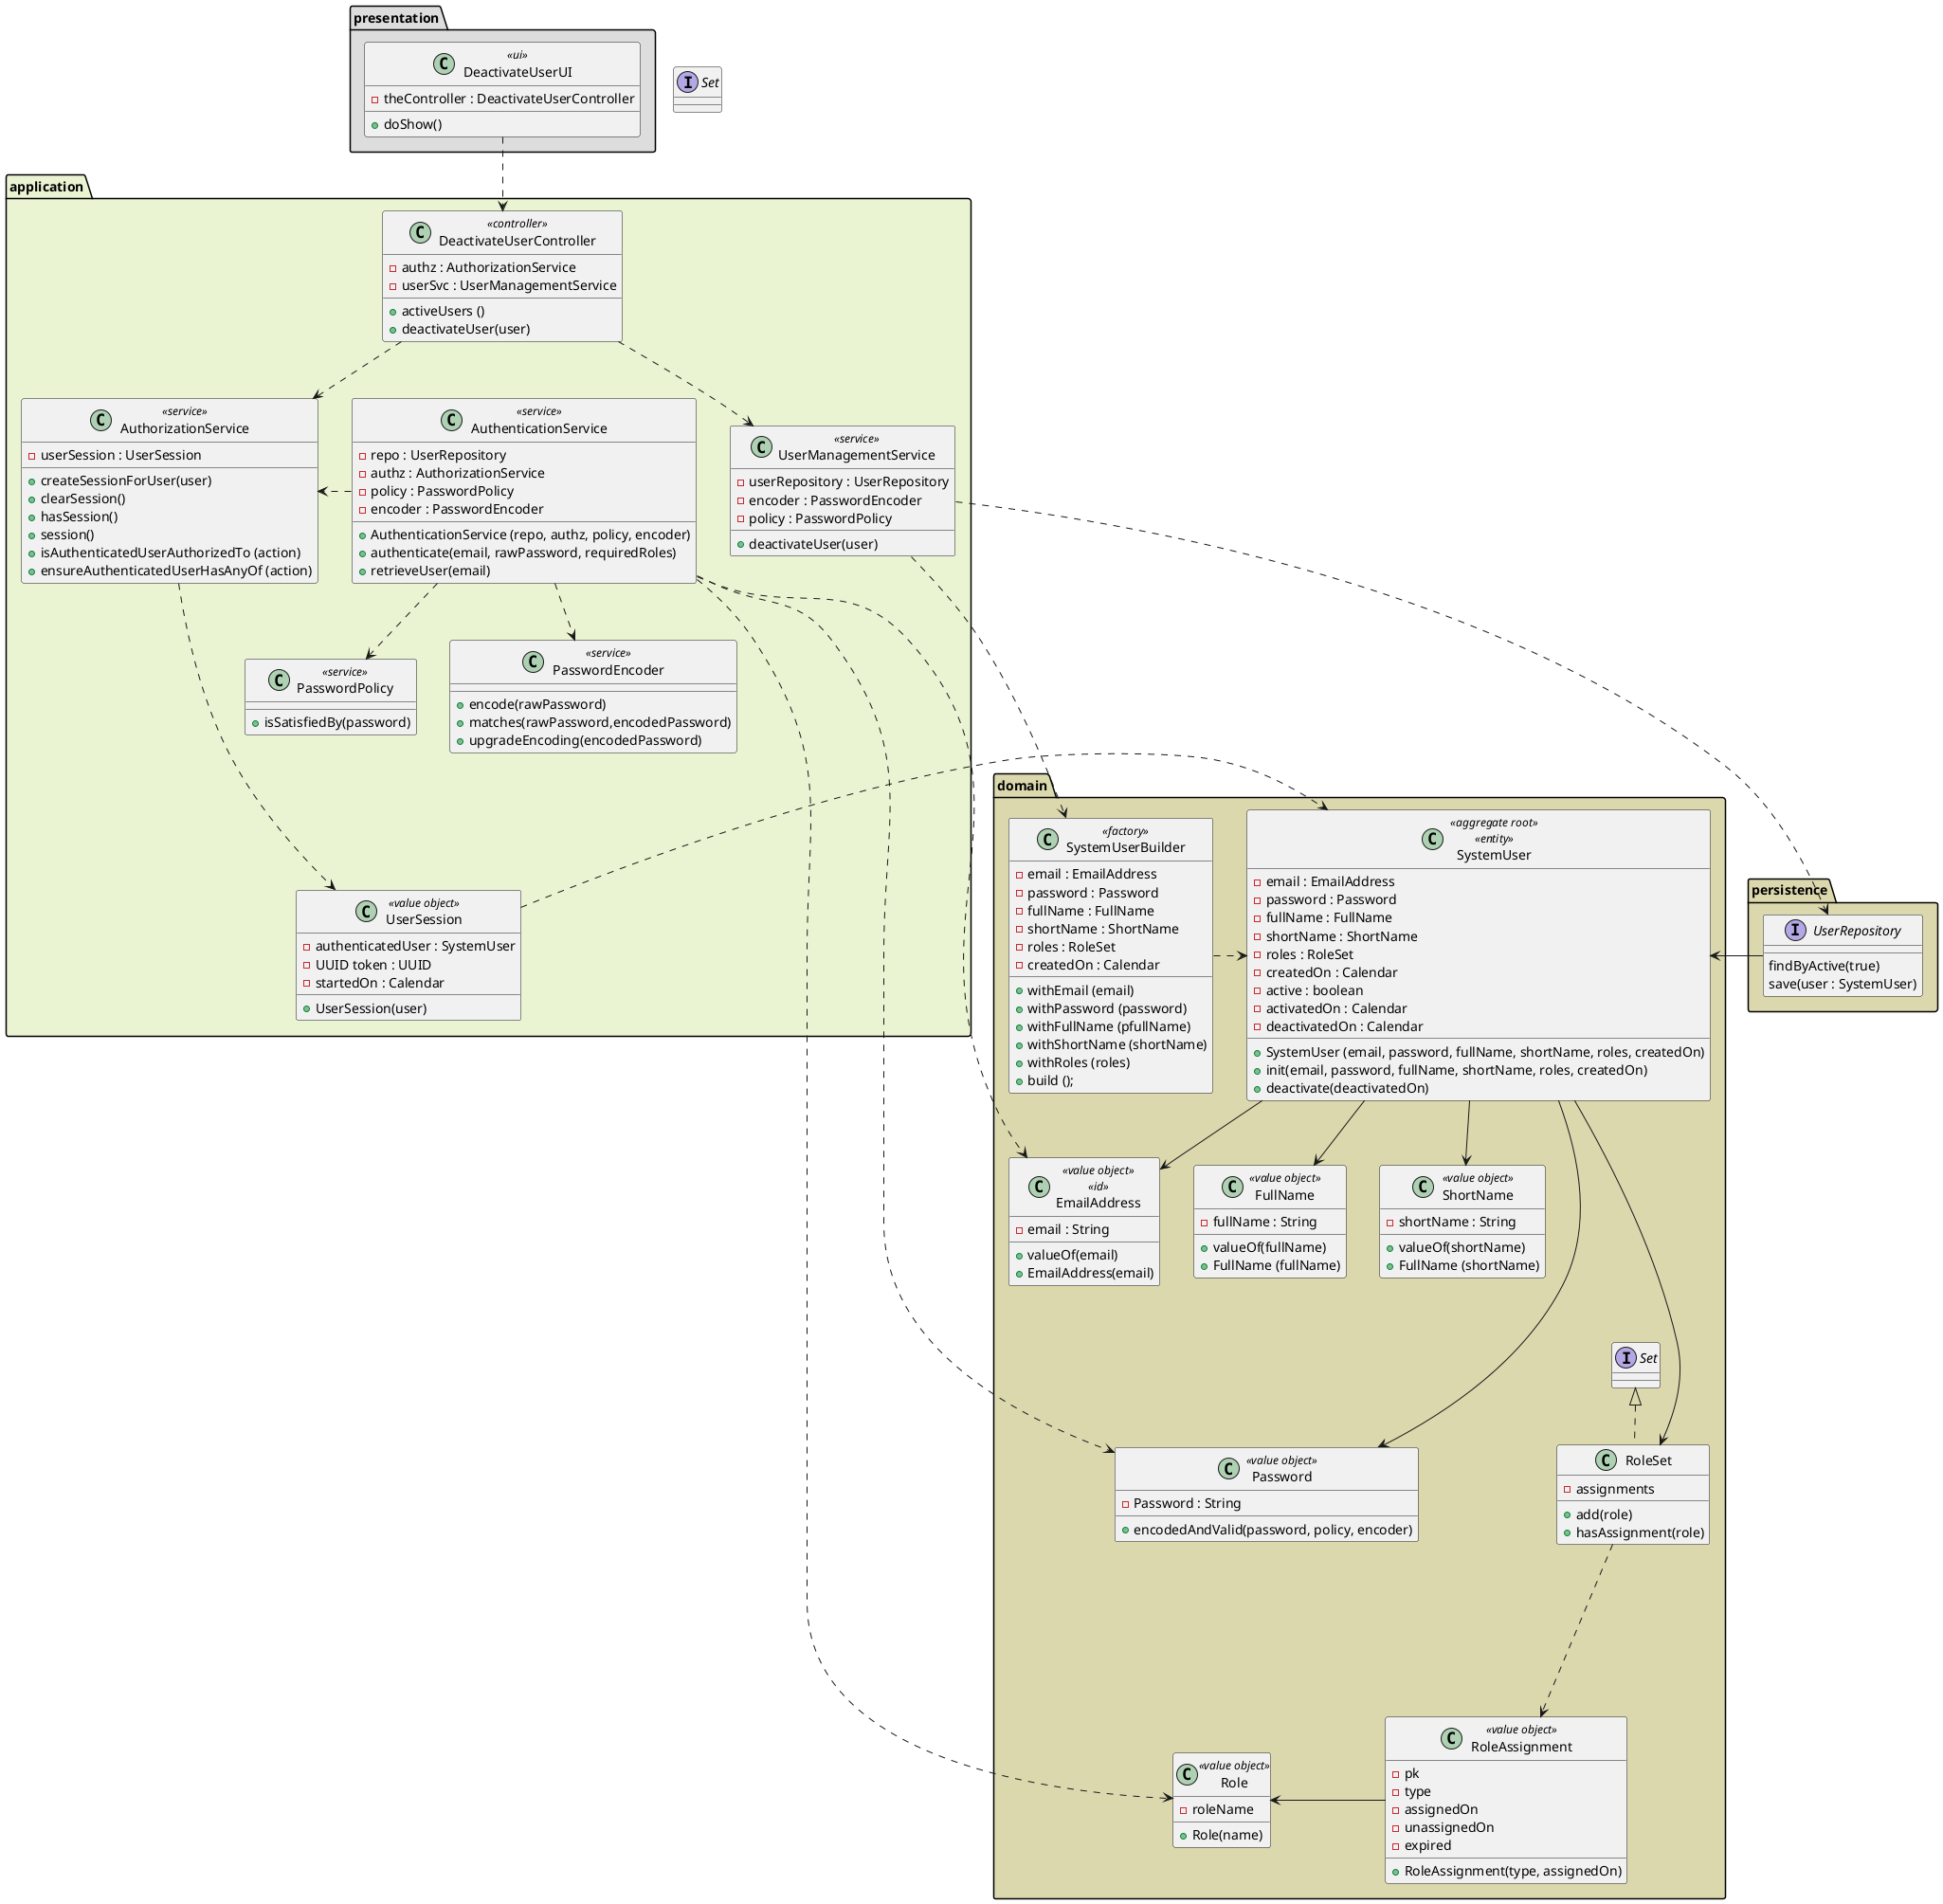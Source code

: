 @startuml
'https://plantuml.com/class-diagram

package "presentation" #DDDDDD{
    class DeactivateUserUI <<ui>>{
    - theController : DeactivateUserController
    + doShow()
    }
}



package "domain" #dbd8ae{


        class Role <<value object>>{
        -roleName
        +Role(name)
        }

        class RoleAssignment <<value object>>{
               -pk
               -type
               - assignedOn
               - unassignedOn
               - expired
               +RoleAssignment(type, assignedOn)
        }

        class RoleSet implements Set{
        -assignments
        +add(role)
        +hasAssignment(role)
        }


        class SystemUser <<aggregate root>> <<entity>>{
        - email : EmailAddress
        - password : Password
        - fullName : FullName
        - shortName : ShortName
        - roles : RoleSet
        - createdOn : Calendar
        - active : boolean
        - activatedOn : Calendar
        - deactivatedOn : Calendar
        + SystemUser (email, password, fullName, shortName, roles, createdOn)
        + init(email, password, fullName, shortName, roles, createdOn)
        + deactivate(deactivatedOn)
        }

        class EmailAddress <<value object>> <<id>>{
         -email : String
         +valueOf(email)
         +EmailAddress(email)
        }

        class Password <<value object>>{
        - Password : String
        +encodedAndValid(password, policy, encoder)
        }

        class FullName <<value object>>{
        -fullName : String
         +valueOf(fullName)
        +FullName (fullName)
        }

        class ShortName<<value object>>{
        -shortName : String
         +valueOf(shortName)
        + FullName (shortName)
        }

        class SystemUserBuilder<<factory>>{
        - email : EmailAddress
        - password : Password
        - fullName : FullName
        - shortName : ShortName
        - roles : RoleSet
        - createdOn : Calendar
        + withEmail (email)
        + withPassword (password)
        + withFullName (pfullName)
        + withShortName (shortName)
        + withRoles (roles)
        + build ();
        }

}
    package "persistence" #dbd8ae{
       interface UserRepository{
       findByActive(true)
       save(user : SystemUser)
       }
    }
package "application" #eaf4d3{
    class DeactivateUserController <<controller>>{
        - authz : AuthorizationService
        - userSvc : UserManagementService
        + activeUsers ()
        + deactivateUser(user)

    }

    class AuthorizationService <<service>>{
        - userSession : UserSession
        + createSessionForUser(user)
        + clearSession()
        + hasSession()
        + session()
        + isAuthenticatedUserAuthorizedTo (action)
        + ensureAuthenticatedUserHasAnyOf (action)
    }

    class AuthenticationService <<service>>{
        - repo : UserRepository
        - authz : AuthorizationService
        - policy : PasswordPolicy
        - encoder : PasswordEncoder
        + AuthenticationService (repo, authz, policy, encoder)
        + authenticate(email, rawPassword, requiredRoles)
        + retrieveUser(email)
    }

    class UserManagementService <<service>>{
         - userRepository : UserRepository
         - encoder : PasswordEncoder
         - policy : PasswordPolicy
         + deactivateUser(user)
    }

    class PasswordEncoder <<service>>{
        +encode(rawPassword)
        +matches(rawPassword,encodedPassword)
        +upgradeEncoding(encodedPassword)
    }

    class PasswordPolicy <<service>>{
       +isSatisfiedBy(password)
    }


    class UserSession <<value object>>{
        -authenticatedUser : SystemUser
        -UUID token : UUID
        -startedOn : Calendar
        + UserSession(user)
    }
}

interface Set{
}


DeactivateUserController .-> AuthorizationService
DeactivateUserUI .-> DeactivateUserController
DeactivateUserController .-> UserManagementService


SystemUser --> FullName
SystemUser ----> Password
SystemUser --> EmailAddress
SystemUser --> ShortName
UserSession .> SystemUser
AuthorizationService .--> UserSession
AuthenticationService .> AuthorizationService
AuthenticationService .> Role
AuthenticationService .> Password
AuthenticationService .-> EmailAddress
AuthenticationService .-> PasswordEncoder
AuthenticationService .-> PasswordPolicy
RoleSet .---> RoleAssignment
RoleAssignment -> Role

UserManagementService .-> SystemUserBuilder

SystemUser ----> RoleSet
SystemUserBuilder .> SystemUser
UserManagementService .> UserRepository



UserRepository -> SystemUser

@enduml
